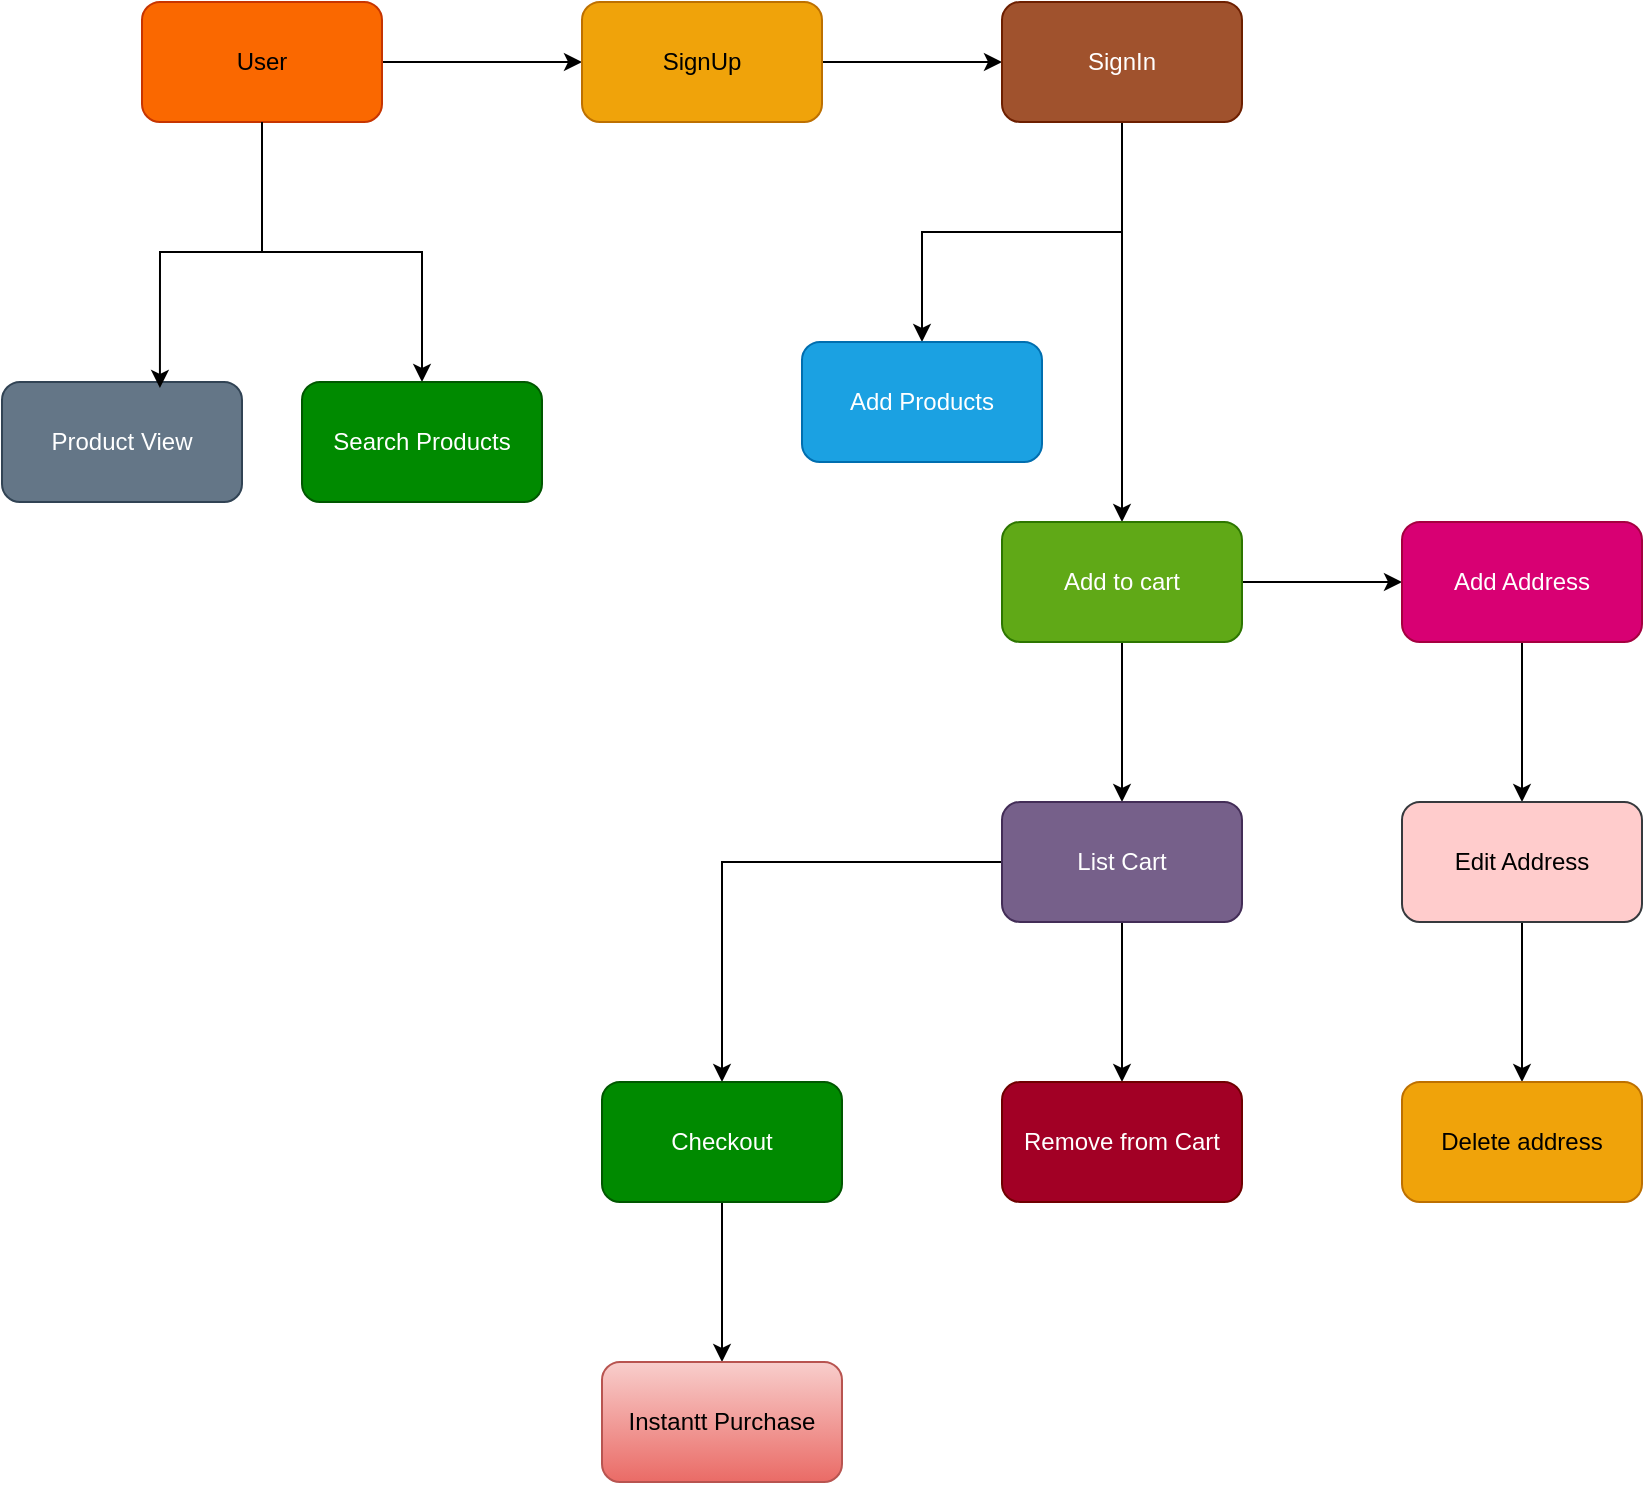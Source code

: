 <mxfile version="22.1.18" type="device">
  <diagram name="Page-1" id="nYTnErXwOyJeHoqvrDUw">
    <mxGraphModel dx="1434" dy="782" grid="1" gridSize="10" guides="1" tooltips="1" connect="1" arrows="1" fold="1" page="1" pageScale="1" pageWidth="827" pageHeight="1169" math="0" shadow="0">
      <root>
        <mxCell id="0" />
        <mxCell id="1" parent="0" />
        <mxCell id="a7VzBbd8ES5O8KUD6r3B-4" value="" style="edgeStyle=orthogonalEdgeStyle;rounded=0;orthogonalLoop=1;jettySize=auto;html=1;" edge="1" parent="1" source="a7VzBbd8ES5O8KUD6r3B-1" target="a7VzBbd8ES5O8KUD6r3B-2">
          <mxGeometry relative="1" as="geometry" />
        </mxCell>
        <mxCell id="a7VzBbd8ES5O8KUD6r3B-13" value="" style="edgeStyle=orthogonalEdgeStyle;rounded=0;orthogonalLoop=1;jettySize=auto;html=1;" edge="1" parent="1" source="a7VzBbd8ES5O8KUD6r3B-1" target="a7VzBbd8ES5O8KUD6r3B-12">
          <mxGeometry relative="1" as="geometry" />
        </mxCell>
        <mxCell id="a7VzBbd8ES5O8KUD6r3B-1" value="User" style="rounded=1;whiteSpace=wrap;html=1;fillColor=#fa6800;fontColor=#000000;strokeColor=#C73500;" vertex="1" parent="1">
          <mxGeometry x="430" y="180" width="120" height="60" as="geometry" />
        </mxCell>
        <mxCell id="a7VzBbd8ES5O8KUD6r3B-5" value="" style="edgeStyle=orthogonalEdgeStyle;rounded=0;orthogonalLoop=1;jettySize=auto;html=1;" edge="1" parent="1" source="a7VzBbd8ES5O8KUD6r3B-2" target="a7VzBbd8ES5O8KUD6r3B-3">
          <mxGeometry relative="1" as="geometry" />
        </mxCell>
        <mxCell id="a7VzBbd8ES5O8KUD6r3B-2" value="SignUp" style="rounded=1;whiteSpace=wrap;html=1;fillColor=#f0a30a;fontColor=#000000;strokeColor=#BD7000;" vertex="1" parent="1">
          <mxGeometry x="650" y="180" width="120" height="60" as="geometry" />
        </mxCell>
        <mxCell id="a7VzBbd8ES5O8KUD6r3B-15" value="" style="edgeStyle=orthogonalEdgeStyle;rounded=0;orthogonalLoop=1;jettySize=auto;html=1;" edge="1" parent="1" source="a7VzBbd8ES5O8KUD6r3B-3" target="a7VzBbd8ES5O8KUD6r3B-14">
          <mxGeometry relative="1" as="geometry" />
        </mxCell>
        <mxCell id="a7VzBbd8ES5O8KUD6r3B-17" value="" style="edgeStyle=orthogonalEdgeStyle;rounded=0;orthogonalLoop=1;jettySize=auto;html=1;" edge="1" parent="1" source="a7VzBbd8ES5O8KUD6r3B-3" target="a7VzBbd8ES5O8KUD6r3B-16">
          <mxGeometry relative="1" as="geometry" />
        </mxCell>
        <mxCell id="a7VzBbd8ES5O8KUD6r3B-3" value="SignIn" style="rounded=1;whiteSpace=wrap;html=1;fillColor=#a0522d;fontColor=#ffffff;strokeColor=#6D1F00;" vertex="1" parent="1">
          <mxGeometry x="860" y="180" width="120" height="60" as="geometry" />
        </mxCell>
        <mxCell id="a7VzBbd8ES5O8KUD6r3B-6" value="Product View" style="whiteSpace=wrap;html=1;fillColor=#647687;strokeColor=#314354;fontColor=#ffffff;rounded=1;" vertex="1" parent="1">
          <mxGeometry x="360" y="370" width="120" height="60" as="geometry" />
        </mxCell>
        <mxCell id="a7VzBbd8ES5O8KUD6r3B-11" style="edgeStyle=orthogonalEdgeStyle;rounded=0;orthogonalLoop=1;jettySize=auto;html=1;entryX=0.658;entryY=0.05;entryDx=0;entryDy=0;entryPerimeter=0;" edge="1" parent="1" source="a7VzBbd8ES5O8KUD6r3B-1" target="a7VzBbd8ES5O8KUD6r3B-6">
          <mxGeometry relative="1" as="geometry" />
        </mxCell>
        <mxCell id="a7VzBbd8ES5O8KUD6r3B-12" value="Search Products" style="whiteSpace=wrap;html=1;fillColor=#008a00;strokeColor=#005700;fontColor=#ffffff;rounded=1;" vertex="1" parent="1">
          <mxGeometry x="510" y="370" width="120" height="60" as="geometry" />
        </mxCell>
        <mxCell id="a7VzBbd8ES5O8KUD6r3B-19" value="" style="edgeStyle=orthogonalEdgeStyle;rounded=0;orthogonalLoop=1;jettySize=auto;html=1;" edge="1" parent="1" source="a7VzBbd8ES5O8KUD6r3B-14" target="a7VzBbd8ES5O8KUD6r3B-18">
          <mxGeometry relative="1" as="geometry" />
        </mxCell>
        <mxCell id="a7VzBbd8ES5O8KUD6r3B-21" value="" style="edgeStyle=orthogonalEdgeStyle;rounded=0;orthogonalLoop=1;jettySize=auto;html=1;" edge="1" parent="1" source="a7VzBbd8ES5O8KUD6r3B-14" target="a7VzBbd8ES5O8KUD6r3B-20">
          <mxGeometry relative="1" as="geometry" />
        </mxCell>
        <mxCell id="a7VzBbd8ES5O8KUD6r3B-14" value="Add to cart" style="whiteSpace=wrap;html=1;fillColor=#60a917;strokeColor=#2D7600;fontColor=#ffffff;rounded=1;" vertex="1" parent="1">
          <mxGeometry x="860" y="440" width="120" height="60" as="geometry" />
        </mxCell>
        <mxCell id="a7VzBbd8ES5O8KUD6r3B-16" value="Add Products" style="whiteSpace=wrap;html=1;fillColor=#1ba1e2;strokeColor=#006EAF;fontColor=#ffffff;rounded=1;" vertex="1" parent="1">
          <mxGeometry x="760" y="350" width="120" height="60" as="geometry" />
        </mxCell>
        <mxCell id="a7VzBbd8ES5O8KUD6r3B-25" value="" style="edgeStyle=orthogonalEdgeStyle;rounded=0;orthogonalLoop=1;jettySize=auto;html=1;" edge="1" parent="1" source="a7VzBbd8ES5O8KUD6r3B-18" target="a7VzBbd8ES5O8KUD6r3B-24">
          <mxGeometry relative="1" as="geometry" />
        </mxCell>
        <mxCell id="a7VzBbd8ES5O8KUD6r3B-18" value="Add Address" style="whiteSpace=wrap;html=1;fillColor=#d80073;strokeColor=#A50040;fontColor=#ffffff;rounded=1;" vertex="1" parent="1">
          <mxGeometry x="1060" y="440" width="120" height="60" as="geometry" />
        </mxCell>
        <mxCell id="a7VzBbd8ES5O8KUD6r3B-23" value="" style="edgeStyle=orthogonalEdgeStyle;rounded=0;orthogonalLoop=1;jettySize=auto;html=1;" edge="1" parent="1" source="a7VzBbd8ES5O8KUD6r3B-20" target="a7VzBbd8ES5O8KUD6r3B-22">
          <mxGeometry relative="1" as="geometry" />
        </mxCell>
        <mxCell id="a7VzBbd8ES5O8KUD6r3B-27" value="" style="edgeStyle=orthogonalEdgeStyle;rounded=0;orthogonalLoop=1;jettySize=auto;html=1;" edge="1" parent="1" source="a7VzBbd8ES5O8KUD6r3B-20" target="a7VzBbd8ES5O8KUD6r3B-26">
          <mxGeometry relative="1" as="geometry" />
        </mxCell>
        <mxCell id="a7VzBbd8ES5O8KUD6r3B-20" value="List Cart" style="whiteSpace=wrap;html=1;fillColor=#76608a;strokeColor=#432D57;fontColor=#ffffff;rounded=1;" vertex="1" parent="1">
          <mxGeometry x="860" y="580" width="120" height="60" as="geometry" />
        </mxCell>
        <mxCell id="a7VzBbd8ES5O8KUD6r3B-22" value="Remove from Cart" style="whiteSpace=wrap;html=1;fillColor=#a20025;strokeColor=#6F0000;fontColor=#ffffff;rounded=1;" vertex="1" parent="1">
          <mxGeometry x="860" y="720" width="120" height="60" as="geometry" />
        </mxCell>
        <mxCell id="a7VzBbd8ES5O8KUD6r3B-31" value="" style="edgeStyle=orthogonalEdgeStyle;rounded=0;orthogonalLoop=1;jettySize=auto;html=1;" edge="1" parent="1" source="a7VzBbd8ES5O8KUD6r3B-24" target="a7VzBbd8ES5O8KUD6r3B-30">
          <mxGeometry relative="1" as="geometry" />
        </mxCell>
        <mxCell id="a7VzBbd8ES5O8KUD6r3B-24" value="Edit Address" style="whiteSpace=wrap;html=1;fillColor=#ffcccc;rounded=1;strokeColor=#36393d;" vertex="1" parent="1">
          <mxGeometry x="1060" y="580" width="120" height="60" as="geometry" />
        </mxCell>
        <mxCell id="a7VzBbd8ES5O8KUD6r3B-29" value="" style="edgeStyle=orthogonalEdgeStyle;rounded=0;orthogonalLoop=1;jettySize=auto;html=1;" edge="1" parent="1" source="a7VzBbd8ES5O8KUD6r3B-26" target="a7VzBbd8ES5O8KUD6r3B-28">
          <mxGeometry relative="1" as="geometry" />
        </mxCell>
        <mxCell id="a7VzBbd8ES5O8KUD6r3B-26" value="Checkout" style="whiteSpace=wrap;html=1;fillColor=#008a00;strokeColor=#005700;fontColor=#ffffff;rounded=1;" vertex="1" parent="1">
          <mxGeometry x="660" y="720" width="120" height="60" as="geometry" />
        </mxCell>
        <mxCell id="a7VzBbd8ES5O8KUD6r3B-28" value="Instantt Purchase" style="whiteSpace=wrap;html=1;rounded=1;fillColor=#f8cecc;gradientColor=#ea6b66;strokeColor=#b85450;" vertex="1" parent="1">
          <mxGeometry x="660" y="860" width="120" height="60" as="geometry" />
        </mxCell>
        <mxCell id="a7VzBbd8ES5O8KUD6r3B-30" value="Delete address" style="whiteSpace=wrap;html=1;fillColor=#f0a30a;strokeColor=#BD7000;rounded=1;fontColor=#000000;" vertex="1" parent="1">
          <mxGeometry x="1060" y="720" width="120" height="60" as="geometry" />
        </mxCell>
      </root>
    </mxGraphModel>
  </diagram>
</mxfile>
